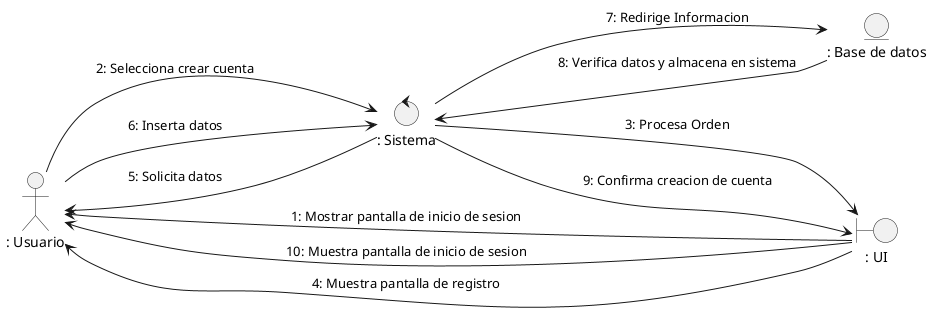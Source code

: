 @startuml uc1_signUp

left to right direction

actor ": Usuario" as user

entity ": Base de datos" as mod
boundary ": UI" as vis
control ": Sistema" as con

vis --> user : 1: Mostrar pantalla de inicio de sesion
vis --> user : 10: Muestra pantalla de inicio de sesion
user --> con : 2: Selecciona crear cuenta
con --> vis : 3: Procesa Orden
vis --> user : 4: Muestra pantalla de registro
con --> user : 5: Solicita datos
user --> con : 6: Inserta datos
con --> mod : 7: Redirige Informacion
mod --> con : 8: Verifica datos y almacena en sistema
con --> vis : 9: Confirma creacion de cuenta

@enduml
